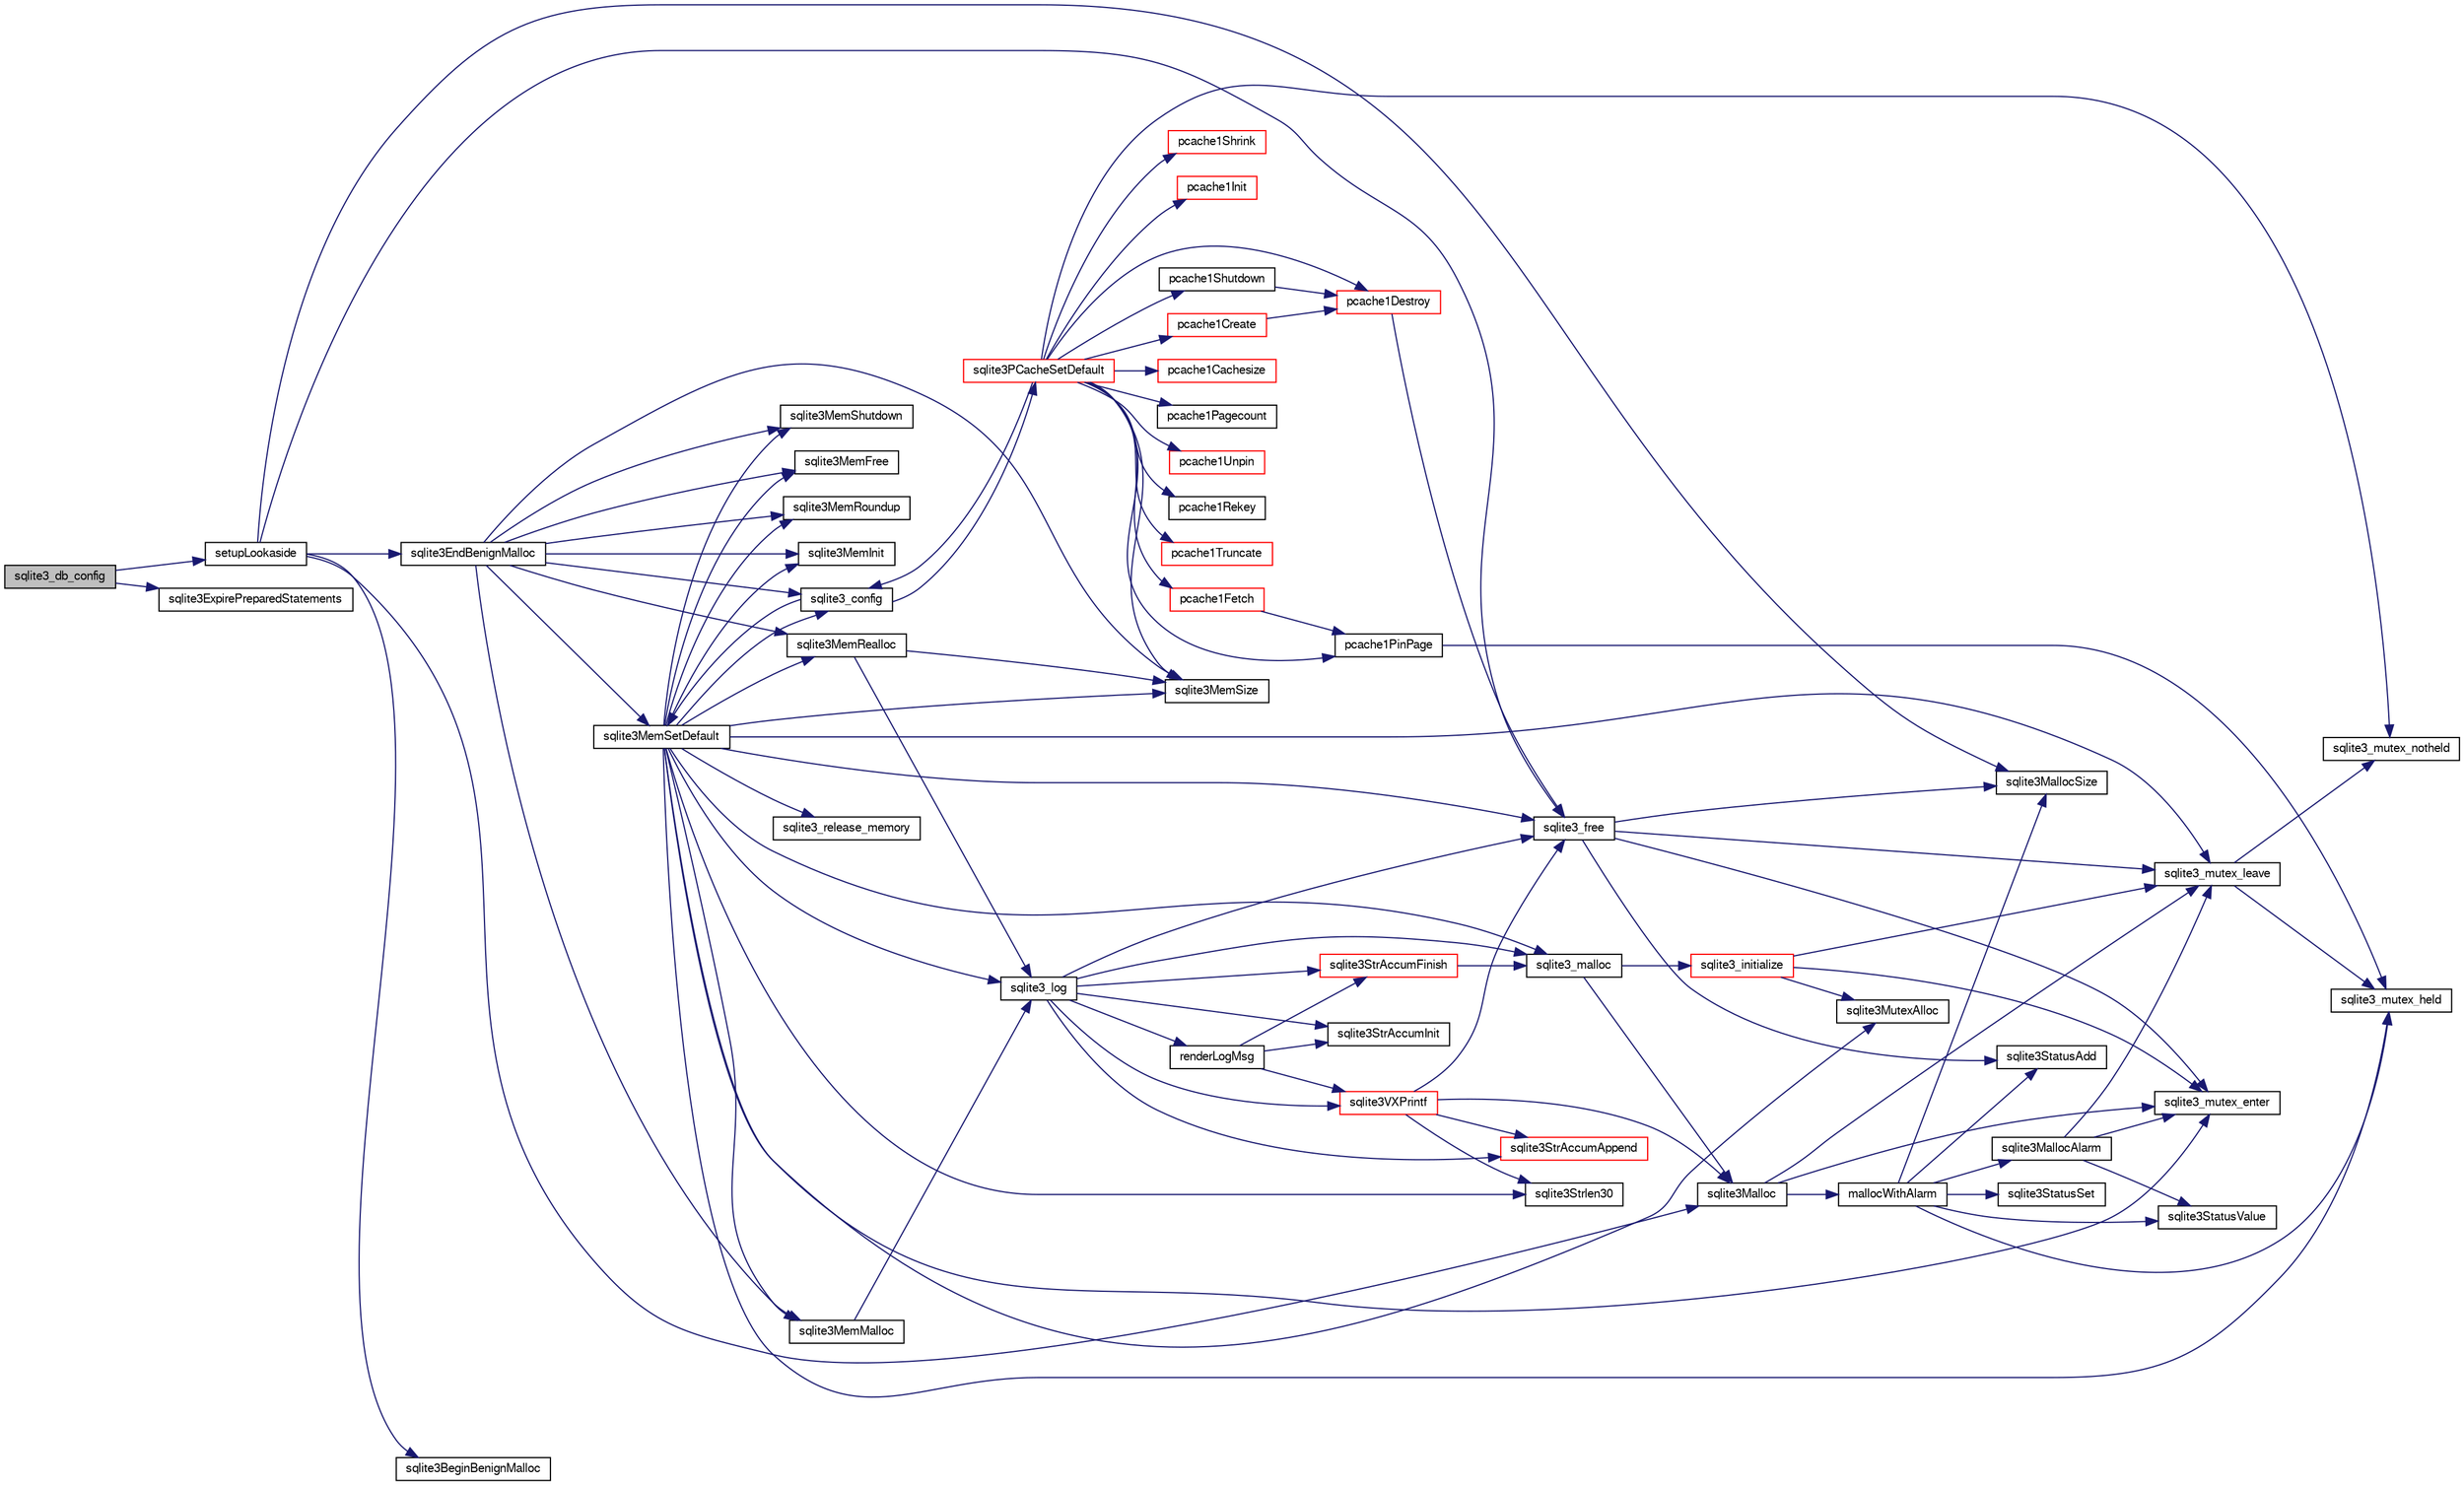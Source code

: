 digraph "sqlite3_db_config"
{
  edge [fontname="FreeSans",fontsize="10",labelfontname="FreeSans",labelfontsize="10"];
  node [fontname="FreeSans",fontsize="10",shape=record];
  rankdir="LR";
  Node27695 [label="sqlite3_db_config",height=0.2,width=0.4,color="black", fillcolor="grey75", style="filled", fontcolor="black"];
  Node27695 -> Node27696 [color="midnightblue",fontsize="10",style="solid",fontname="FreeSans"];
  Node27696 [label="setupLookaside",height=0.2,width=0.4,color="black", fillcolor="white", style="filled",URL="$sqlite3_8c.html#a83e30e8059c0e1a0537a569a91ce81e5"];
  Node27696 -> Node27697 [color="midnightblue",fontsize="10",style="solid",fontname="FreeSans"];
  Node27697 [label="sqlite3_free",height=0.2,width=0.4,color="black", fillcolor="white", style="filled",URL="$sqlite3_8c.html#a6552349e36a8a691af5487999ab09519"];
  Node27697 -> Node27698 [color="midnightblue",fontsize="10",style="solid",fontname="FreeSans"];
  Node27698 [label="sqlite3_mutex_enter",height=0.2,width=0.4,color="black", fillcolor="white", style="filled",URL="$sqlite3_8c.html#a1c12cde690bd89f104de5cbad12a6bf5"];
  Node27697 -> Node27699 [color="midnightblue",fontsize="10",style="solid",fontname="FreeSans"];
  Node27699 [label="sqlite3StatusAdd",height=0.2,width=0.4,color="black", fillcolor="white", style="filled",URL="$sqlite3_8c.html#afa029f93586aeab4cc85360905dae9cd"];
  Node27697 -> Node27700 [color="midnightblue",fontsize="10",style="solid",fontname="FreeSans"];
  Node27700 [label="sqlite3MallocSize",height=0.2,width=0.4,color="black", fillcolor="white", style="filled",URL="$sqlite3_8c.html#acf5d2a5f35270bafb050bd2def576955"];
  Node27697 -> Node27701 [color="midnightblue",fontsize="10",style="solid",fontname="FreeSans"];
  Node27701 [label="sqlite3_mutex_leave",height=0.2,width=0.4,color="black", fillcolor="white", style="filled",URL="$sqlite3_8c.html#a5838d235601dbd3c1fa993555c6bcc93"];
  Node27701 -> Node27702 [color="midnightblue",fontsize="10",style="solid",fontname="FreeSans"];
  Node27702 [label="sqlite3_mutex_held",height=0.2,width=0.4,color="black", fillcolor="white", style="filled",URL="$sqlite3_8c.html#acf77da68932b6bc163c5e68547ecc3e7"];
  Node27701 -> Node27703 [color="midnightblue",fontsize="10",style="solid",fontname="FreeSans"];
  Node27703 [label="sqlite3_mutex_notheld",height=0.2,width=0.4,color="black", fillcolor="white", style="filled",URL="$sqlite3_8c.html#a83967c837c1c000d3b5adcfaa688f5dc"];
  Node27696 -> Node27704 [color="midnightblue",fontsize="10",style="solid",fontname="FreeSans"];
  Node27704 [label="sqlite3BeginBenignMalloc",height=0.2,width=0.4,color="black", fillcolor="white", style="filled",URL="$sqlite3_8c.html#a3344c0e2b1b6df701a1cb326602fac14"];
  Node27696 -> Node27705 [color="midnightblue",fontsize="10",style="solid",fontname="FreeSans"];
  Node27705 [label="sqlite3Malloc",height=0.2,width=0.4,color="black", fillcolor="white", style="filled",URL="$sqlite3_8c.html#a361a2eaa846b1885f123abe46f5d8b2b"];
  Node27705 -> Node27698 [color="midnightblue",fontsize="10",style="solid",fontname="FreeSans"];
  Node27705 -> Node27706 [color="midnightblue",fontsize="10",style="solid",fontname="FreeSans"];
  Node27706 [label="mallocWithAlarm",height=0.2,width=0.4,color="black", fillcolor="white", style="filled",URL="$sqlite3_8c.html#ab070d5cf8e48ec8a6a43cf025d48598b"];
  Node27706 -> Node27702 [color="midnightblue",fontsize="10",style="solid",fontname="FreeSans"];
  Node27706 -> Node27707 [color="midnightblue",fontsize="10",style="solid",fontname="FreeSans"];
  Node27707 [label="sqlite3StatusSet",height=0.2,width=0.4,color="black", fillcolor="white", style="filled",URL="$sqlite3_8c.html#afec7586c01fcb5ea17dc9d7725a589d9"];
  Node27706 -> Node27708 [color="midnightblue",fontsize="10",style="solid",fontname="FreeSans"];
  Node27708 [label="sqlite3StatusValue",height=0.2,width=0.4,color="black", fillcolor="white", style="filled",URL="$sqlite3_8c.html#a30b8ac296c6e200c1fa57708d52c6ef6"];
  Node27706 -> Node27709 [color="midnightblue",fontsize="10",style="solid",fontname="FreeSans"];
  Node27709 [label="sqlite3MallocAlarm",height=0.2,width=0.4,color="black", fillcolor="white", style="filled",URL="$sqlite3_8c.html#ada66988e8471d1198f3219c062377508"];
  Node27709 -> Node27708 [color="midnightblue",fontsize="10",style="solid",fontname="FreeSans"];
  Node27709 -> Node27701 [color="midnightblue",fontsize="10",style="solid",fontname="FreeSans"];
  Node27709 -> Node27698 [color="midnightblue",fontsize="10",style="solid",fontname="FreeSans"];
  Node27706 -> Node27700 [color="midnightblue",fontsize="10",style="solid",fontname="FreeSans"];
  Node27706 -> Node27699 [color="midnightblue",fontsize="10",style="solid",fontname="FreeSans"];
  Node27705 -> Node27701 [color="midnightblue",fontsize="10",style="solid",fontname="FreeSans"];
  Node27696 -> Node27710 [color="midnightblue",fontsize="10",style="solid",fontname="FreeSans"];
  Node27710 [label="sqlite3EndBenignMalloc",height=0.2,width=0.4,color="black", fillcolor="white", style="filled",URL="$sqlite3_8c.html#a4582127cc64d483dc66c7acf9d8d8fbb"];
  Node27710 -> Node27711 [color="midnightblue",fontsize="10",style="solid",fontname="FreeSans"];
  Node27711 [label="sqlite3MemMalloc",height=0.2,width=0.4,color="black", fillcolor="white", style="filled",URL="$sqlite3_8c.html#a53157f1a669f949332f44ca9f15c0a43"];
  Node27711 -> Node27712 [color="midnightblue",fontsize="10",style="solid",fontname="FreeSans"];
  Node27712 [label="sqlite3_log",height=0.2,width=0.4,color="black", fillcolor="white", style="filled",URL="$sqlite3_8c.html#a298c9699bf9c143662c6b1fec4b2dc3b"];
  Node27712 -> Node27713 [color="midnightblue",fontsize="10",style="solid",fontname="FreeSans"];
  Node27713 [label="renderLogMsg",height=0.2,width=0.4,color="black", fillcolor="white", style="filled",URL="$sqlite3_8c.html#a7a02b43ce0a27bb52085c7f446d115af"];
  Node27713 -> Node27714 [color="midnightblue",fontsize="10",style="solid",fontname="FreeSans"];
  Node27714 [label="sqlite3StrAccumInit",height=0.2,width=0.4,color="black", fillcolor="white", style="filled",URL="$sqlite3_8c.html#aabf95e113b9d54d519cd15a56215f560"];
  Node27713 -> Node27715 [color="midnightblue",fontsize="10",style="solid",fontname="FreeSans"];
  Node27715 [label="sqlite3VXPrintf",height=0.2,width=0.4,color="red", fillcolor="white", style="filled",URL="$sqlite3_8c.html#a63c25806c9bd4a2b76f9a0eb232c6bde"];
  Node27715 -> Node27716 [color="midnightblue",fontsize="10",style="solid",fontname="FreeSans"];
  Node27716 [label="sqlite3StrAccumAppend",height=0.2,width=0.4,color="red", fillcolor="white", style="filled",URL="$sqlite3_8c.html#a56664fa33def33c5a5245b623441d5e0"];
  Node27715 -> Node27705 [color="midnightblue",fontsize="10",style="solid",fontname="FreeSans"];
  Node27715 -> Node27782 [color="midnightblue",fontsize="10",style="solid",fontname="FreeSans"];
  Node27782 [label="sqlite3Strlen30",height=0.2,width=0.4,color="black", fillcolor="white", style="filled",URL="$sqlite3_8c.html#a3dcd80ba41f1a308193dee74857b62a7"];
  Node27715 -> Node27697 [color="midnightblue",fontsize="10",style="solid",fontname="FreeSans"];
  Node27713 -> Node27809 [color="midnightblue",fontsize="10",style="solid",fontname="FreeSans"];
  Node27809 [label="sqlite3StrAccumFinish",height=0.2,width=0.4,color="red", fillcolor="white", style="filled",URL="$sqlite3_8c.html#adb7f26b10ac1b847db6f000ef4c2e2ba"];
  Node27809 -> Node27784 [color="midnightblue",fontsize="10",style="solid",fontname="FreeSans"];
  Node27784 [label="sqlite3_malloc",height=0.2,width=0.4,color="black", fillcolor="white", style="filled",URL="$sqlite3_8c.html#ac79dba55fc32b6a840cf5a9769bce7cd"];
  Node27784 -> Node27728 [color="midnightblue",fontsize="10",style="solid",fontname="FreeSans"];
  Node27728 [label="sqlite3_initialize",height=0.2,width=0.4,color="red", fillcolor="white", style="filled",URL="$sqlite3_8c.html#ab0c0ee2d5d4cf8b28e9572296a8861df"];
  Node27728 -> Node27747 [color="midnightblue",fontsize="10",style="solid",fontname="FreeSans"];
  Node27747 [label="sqlite3MutexAlloc",height=0.2,width=0.4,color="black", fillcolor="white", style="filled",URL="$sqlite3_8c.html#a0e3f432ee581f6876b590e7ad7e84e19"];
  Node27728 -> Node27698 [color="midnightblue",fontsize="10",style="solid",fontname="FreeSans"];
  Node27728 -> Node27701 [color="midnightblue",fontsize="10",style="solid",fontname="FreeSans"];
  Node27784 -> Node27705 [color="midnightblue",fontsize="10",style="solid",fontname="FreeSans"];
  Node27712 -> Node27714 [color="midnightblue",fontsize="10",style="solid",fontname="FreeSans"];
  Node27712 -> Node27715 [color="midnightblue",fontsize="10",style="solid",fontname="FreeSans"];
  Node27712 -> Node27809 [color="midnightblue",fontsize="10",style="solid",fontname="FreeSans"];
  Node27712 -> Node27784 [color="midnightblue",fontsize="10",style="solid",fontname="FreeSans"];
  Node27712 -> Node27697 [color="midnightblue",fontsize="10",style="solid",fontname="FreeSans"];
  Node27712 -> Node27716 [color="midnightblue",fontsize="10",style="solid",fontname="FreeSans"];
  Node27710 -> Node27750 [color="midnightblue",fontsize="10",style="solid",fontname="FreeSans"];
  Node27750 [label="sqlite3MemFree",height=0.2,width=0.4,color="black", fillcolor="white", style="filled",URL="$sqlite3_8c.html#a4198492989c7a427e3d704c06058850a"];
  Node27710 -> Node27751 [color="midnightblue",fontsize="10",style="solid",fontname="FreeSans"];
  Node27751 [label="sqlite3MemRealloc",height=0.2,width=0.4,color="black", fillcolor="white", style="filled",URL="$sqlite3_8c.html#addd043cc5742c3b0cf536763cd4e6948"];
  Node27751 -> Node27712 [color="midnightblue",fontsize="10",style="solid",fontname="FreeSans"];
  Node27751 -> Node27752 [color="midnightblue",fontsize="10",style="solid",fontname="FreeSans"];
  Node27752 [label="sqlite3MemSize",height=0.2,width=0.4,color="black", fillcolor="white", style="filled",URL="$sqlite3_8c.html#a564962938d56643e999de431c190f937"];
  Node27710 -> Node27752 [color="midnightblue",fontsize="10",style="solid",fontname="FreeSans"];
  Node27710 -> Node27753 [color="midnightblue",fontsize="10",style="solid",fontname="FreeSans"];
  Node27753 [label="sqlite3MemRoundup",height=0.2,width=0.4,color="black", fillcolor="white", style="filled",URL="$sqlite3_8c.html#ac9d66a2d2d224dfafcf6a49d48436ddc"];
  Node27710 -> Node27754 [color="midnightblue",fontsize="10",style="solid",fontname="FreeSans"];
  Node27754 [label="sqlite3MemInit",height=0.2,width=0.4,color="black", fillcolor="white", style="filled",URL="$sqlite3_8c.html#a1ec61c1becf036ba7fcb571ae51300af"];
  Node27710 -> Node27755 [color="midnightblue",fontsize="10",style="solid",fontname="FreeSans"];
  Node27755 [label="sqlite3MemShutdown",height=0.2,width=0.4,color="black", fillcolor="white", style="filled",URL="$sqlite3_8c.html#a934531b3f7c4743196f453ce6db028dc"];
  Node27710 -> Node27749 [color="midnightblue",fontsize="10",style="solid",fontname="FreeSans"];
  Node27749 [label="sqlite3MemSetDefault",height=0.2,width=0.4,color="black", fillcolor="white", style="filled",URL="$sqlite3_8c.html#a162fbfd727e92c5f8f72625b5ff62549"];
  Node27749 -> Node27711 [color="midnightblue",fontsize="10",style="solid",fontname="FreeSans"];
  Node27749 -> Node27750 [color="midnightblue",fontsize="10",style="solid",fontname="FreeSans"];
  Node27749 -> Node27751 [color="midnightblue",fontsize="10",style="solid",fontname="FreeSans"];
  Node27749 -> Node27752 [color="midnightblue",fontsize="10",style="solid",fontname="FreeSans"];
  Node27749 -> Node27753 [color="midnightblue",fontsize="10",style="solid",fontname="FreeSans"];
  Node27749 -> Node27754 [color="midnightblue",fontsize="10",style="solid",fontname="FreeSans"];
  Node27749 -> Node27755 [color="midnightblue",fontsize="10",style="solid",fontname="FreeSans"];
  Node27749 -> Node27756 [color="midnightblue",fontsize="10",style="solid",fontname="FreeSans"];
  Node27756 [label="sqlite3_config",height=0.2,width=0.4,color="black", fillcolor="white", style="filled",URL="$sqlite3_8c.html#a74ad420b6f26bc06a04ff6ecec8a8c91"];
  Node27756 -> Node27749 [color="midnightblue",fontsize="10",style="solid",fontname="FreeSans"];
  Node27756 -> Node27757 [color="midnightblue",fontsize="10",style="solid",fontname="FreeSans"];
  Node27757 [label="sqlite3PCacheSetDefault",height=0.2,width=0.4,color="red", fillcolor="white", style="filled",URL="$sqlite3_8c.html#a91974afe7709a742451438556ee0c70c"];
  Node27757 -> Node27758 [color="midnightblue",fontsize="10",style="solid",fontname="FreeSans"];
  Node27758 [label="pcache1Init",height=0.2,width=0.4,color="red", fillcolor="white", style="filled",URL="$sqlite3_8c.html#a05e9c1daf3dd812db1d769b69b20e069"];
  Node27757 -> Node27760 [color="midnightblue",fontsize="10",style="solid",fontname="FreeSans"];
  Node27760 [label="pcache1Shutdown",height=0.2,width=0.4,color="black", fillcolor="white", style="filled",URL="$sqlite3_8c.html#a707b7714a99d68e6858d4305b2a02579"];
  Node27760 -> Node27761 [color="midnightblue",fontsize="10",style="solid",fontname="FreeSans"];
  Node27761 [label="pcache1Destroy",height=0.2,width=0.4,color="red", fillcolor="white", style="filled",URL="$sqlite3_8c.html#af128220dedcda78a71f3283ece247258"];
  Node27761 -> Node27697 [color="midnightblue",fontsize="10",style="solid",fontname="FreeSans"];
  Node27757 -> Node27768 [color="midnightblue",fontsize="10",style="solid",fontname="FreeSans"];
  Node27768 [label="pcache1Create",height=0.2,width=0.4,color="red", fillcolor="white", style="filled",URL="$sqlite3_8c.html#a44cfeb7ecaf2b6aa54934d3deaee8919"];
  Node27768 -> Node27761 [color="midnightblue",fontsize="10",style="solid",fontname="FreeSans"];
  Node27757 -> Node27770 [color="midnightblue",fontsize="10",style="solid",fontname="FreeSans"];
  Node27770 [label="pcache1Cachesize",height=0.2,width=0.4,color="red", fillcolor="white", style="filled",URL="$sqlite3_8c.html#a071ef90a5e389826abcea7883ff2cd05"];
  Node27757 -> Node27771 [color="midnightblue",fontsize="10",style="solid",fontname="FreeSans"];
  Node27771 [label="pcache1Pagecount",height=0.2,width=0.4,color="black", fillcolor="white", style="filled",URL="$sqlite3_8c.html#aad313c3d8464ce3154a2a31409c5c625"];
  Node27757 -> Node27772 [color="midnightblue",fontsize="10",style="solid",fontname="FreeSans"];
  Node27772 [label="pcache1Fetch",height=0.2,width=0.4,color="red", fillcolor="white", style="filled",URL="$sqlite3_8c.html#a745bc37e2a945b10e6b23a6fe6c35411"];
  Node27772 -> Node27763 [color="midnightblue",fontsize="10",style="solid",fontname="FreeSans"];
  Node27763 [label="pcache1PinPage",height=0.2,width=0.4,color="black", fillcolor="white", style="filled",URL="$sqlite3_8c.html#a8c56f8763581386fa892a46f77c8d684"];
  Node27763 -> Node27702 [color="midnightblue",fontsize="10",style="solid",fontname="FreeSans"];
  Node27757 -> Node27778 [color="midnightblue",fontsize="10",style="solid",fontname="FreeSans"];
  Node27778 [label="pcache1Unpin",height=0.2,width=0.4,color="red", fillcolor="white", style="filled",URL="$sqlite3_8c.html#a5f9a5ef3862388dc0b104f9efea3f8c5"];
  Node27757 -> Node27779 [color="midnightblue",fontsize="10",style="solid",fontname="FreeSans"];
  Node27779 [label="pcache1Rekey",height=0.2,width=0.4,color="black", fillcolor="white", style="filled",URL="$sqlite3_8c.html#af4b8e7f81a3c3379d34aa2060102fcfe"];
  Node27757 -> Node27780 [color="midnightblue",fontsize="10",style="solid",fontname="FreeSans"];
  Node27780 [label="pcache1Truncate",height=0.2,width=0.4,color="red", fillcolor="white", style="filled",URL="$sqlite3_8c.html#ab21c5f71467aa7cfe1d1da105ecab289"];
  Node27757 -> Node27761 [color="midnightblue",fontsize="10",style="solid",fontname="FreeSans"];
  Node27757 -> Node27781 [color="midnightblue",fontsize="10",style="solid",fontname="FreeSans"];
  Node27781 [label="pcache1Shrink",height=0.2,width=0.4,color="red", fillcolor="white", style="filled",URL="$sqlite3_8c.html#a7f62f5f6d03ab88020fa8e2ab80ca38e"];
  Node27757 -> Node27756 [color="midnightblue",fontsize="10",style="solid",fontname="FreeSans"];
  Node27757 -> Node27703 [color="midnightblue",fontsize="10",style="solid",fontname="FreeSans"];
  Node27757 -> Node27752 [color="midnightblue",fontsize="10",style="solid",fontname="FreeSans"];
  Node27757 -> Node27763 [color="midnightblue",fontsize="10",style="solid",fontname="FreeSans"];
  Node27749 -> Node27747 [color="midnightblue",fontsize="10",style="solid",fontname="FreeSans"];
  Node27749 -> Node27698 [color="midnightblue",fontsize="10",style="solid",fontname="FreeSans"];
  Node27749 -> Node27701 [color="midnightblue",fontsize="10",style="solid",fontname="FreeSans"];
  Node27749 -> Node27782 [color="midnightblue",fontsize="10",style="solid",fontname="FreeSans"];
  Node27749 -> Node27702 [color="midnightblue",fontsize="10",style="solid",fontname="FreeSans"];
  Node27749 -> Node27783 [color="midnightblue",fontsize="10",style="solid",fontname="FreeSans"];
  Node27783 [label="sqlite3_release_memory",height=0.2,width=0.4,color="black", fillcolor="white", style="filled",URL="$sqlite3_8c.html#a91037e7ef182e008677dae146e15cf92"];
  Node27749 -> Node27784 [color="midnightblue",fontsize="10",style="solid",fontname="FreeSans"];
  Node27749 -> Node27697 [color="midnightblue",fontsize="10",style="solid",fontname="FreeSans"];
  Node27749 -> Node27712 [color="midnightblue",fontsize="10",style="solid",fontname="FreeSans"];
  Node27710 -> Node27756 [color="midnightblue",fontsize="10",style="solid",fontname="FreeSans"];
  Node27696 -> Node27700 [color="midnightblue",fontsize="10",style="solid",fontname="FreeSans"];
  Node27695 -> Node27979 [color="midnightblue",fontsize="10",style="solid",fontname="FreeSans"];
  Node27979 [label="sqlite3ExpirePreparedStatements",height=0.2,width=0.4,color="black", fillcolor="white", style="filled",URL="$sqlite3_8c.html#af8baf566e769881b3d0bbdb0d2b4cdfe"];
}
